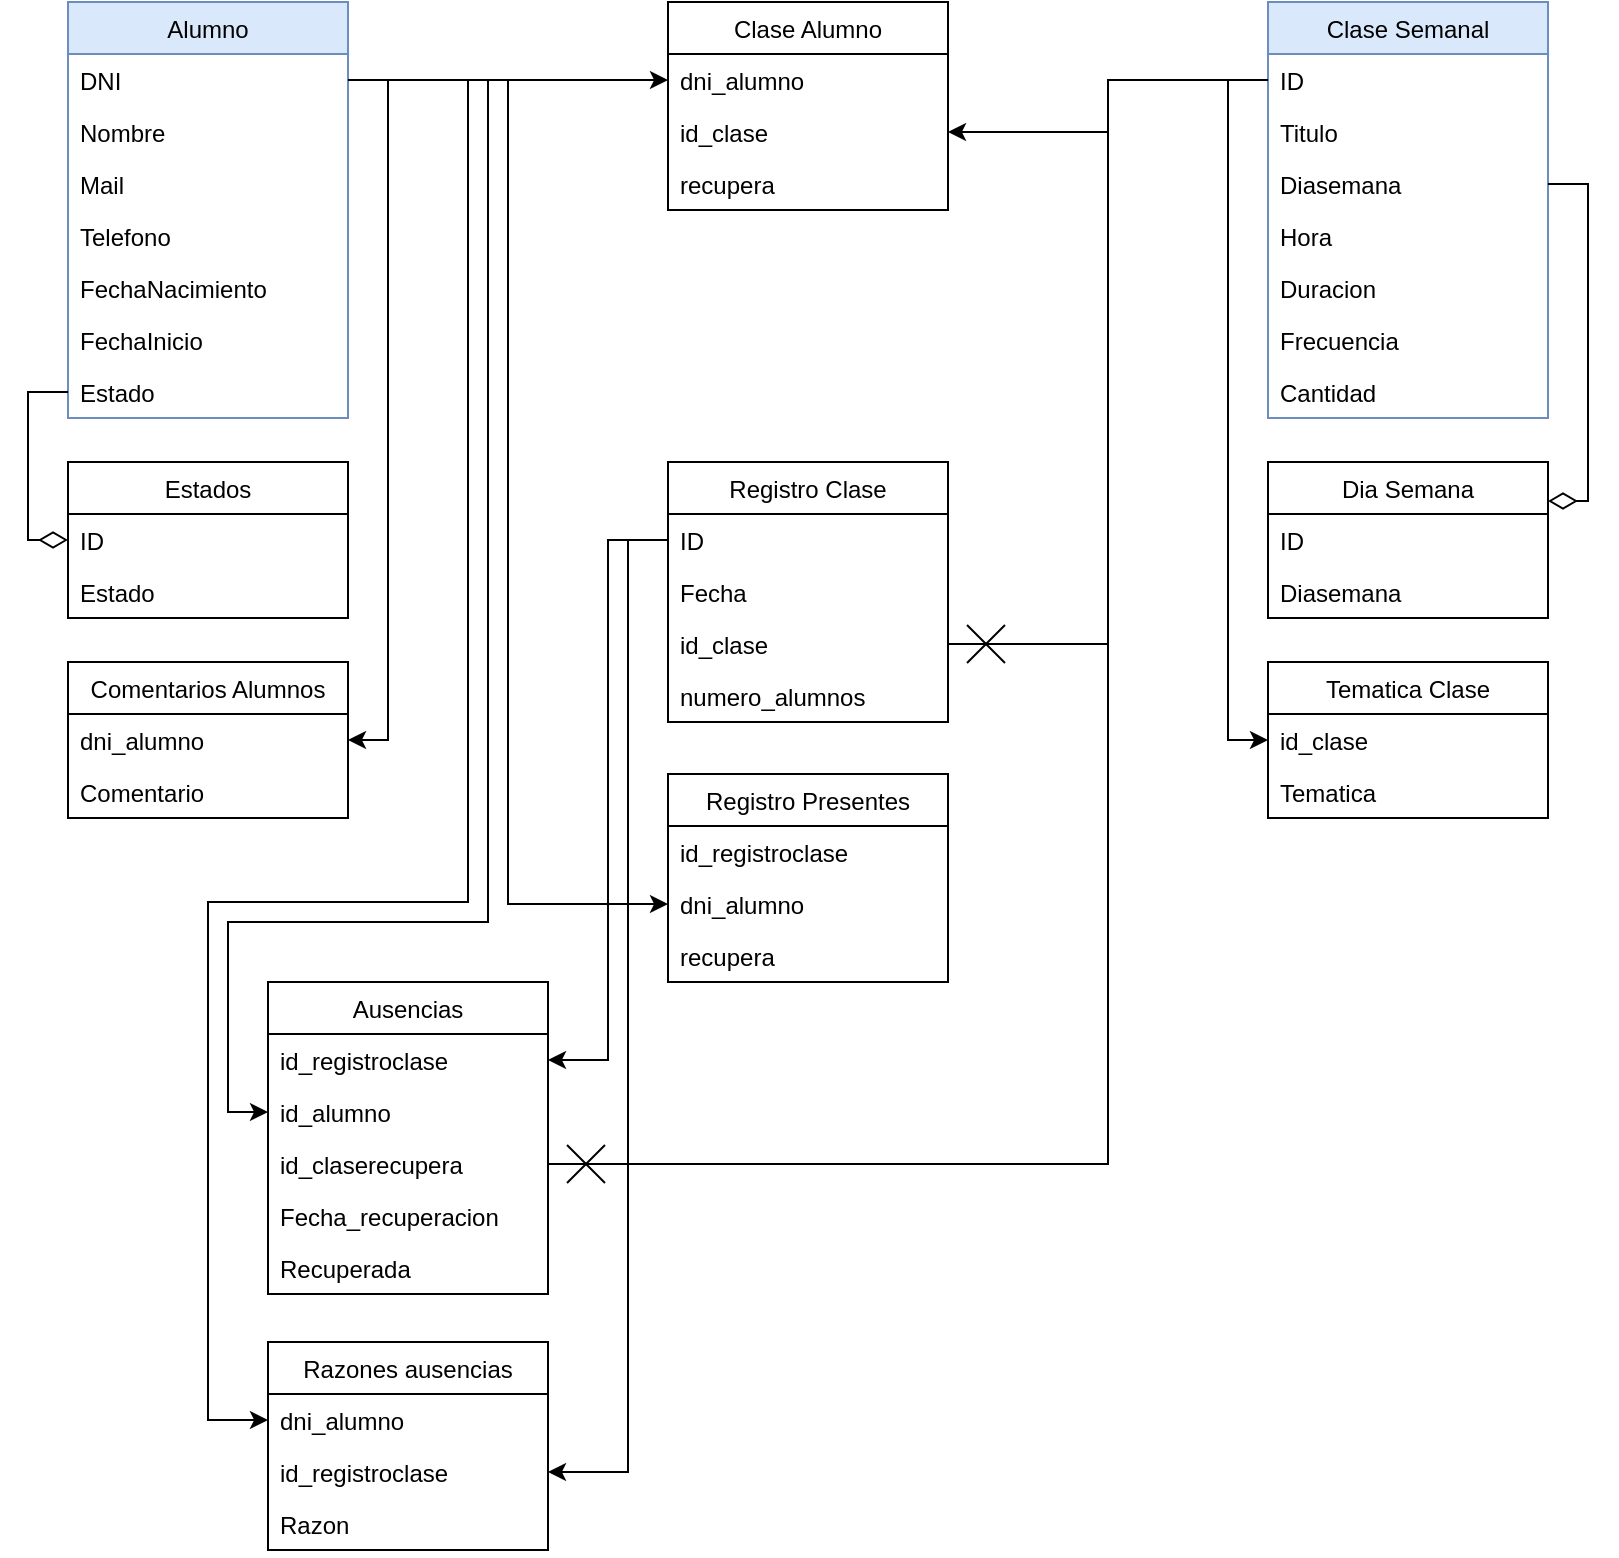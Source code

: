 <mxfile version="14.6.13" type="device"><diagram id="C5RBs43oDa-KdzZeNtuy" name="Page-1"><mxGraphModel dx="1329" dy="1029" grid="1" gridSize="10" guides="1" tooltips="1" connect="1" arrows="1" fold="1" page="0" pageScale="1" pageWidth="827" pageHeight="1169" math="0" shadow="0"><root><mxCell id="WIyWlLk6GJQsqaUBKTNV-0"/><mxCell id="WIyWlLk6GJQsqaUBKTNV-1" parent="WIyWlLk6GJQsqaUBKTNV-0"/><mxCell id="VcpBtXMD9iRQCF17yyI8-1" value="Alumno" style="swimlane;fontStyle=0;childLayout=stackLayout;horizontal=1;startSize=26;horizontalStack=0;resizeParent=1;resizeParentMax=0;resizeLast=0;collapsible=1;marginBottom=0;fillColor=#dae8fc;strokeColor=#6c8ebf;" parent="WIyWlLk6GJQsqaUBKTNV-1" vertex="1"><mxGeometry x="20" y="-10" width="140" height="208" as="geometry"/></mxCell><mxCell id="VcpBtXMD9iRQCF17yyI8-2" value="DNI" style="text;strokeColor=none;fillColor=none;align=left;verticalAlign=top;spacingLeft=4;spacingRight=4;overflow=hidden;rotatable=0;points=[[0,0.5],[1,0.5]];portConstraint=eastwest;" parent="VcpBtXMD9iRQCF17yyI8-1" vertex="1"><mxGeometry y="26" width="140" height="26" as="geometry"/></mxCell><mxCell id="VcpBtXMD9iRQCF17yyI8-3" value="Nombre" style="text;strokeColor=none;fillColor=none;align=left;verticalAlign=top;spacingLeft=4;spacingRight=4;overflow=hidden;rotatable=0;points=[[0,0.5],[1,0.5]];portConstraint=eastwest;" parent="VcpBtXMD9iRQCF17yyI8-1" vertex="1"><mxGeometry y="52" width="140" height="26" as="geometry"/></mxCell><mxCell id="VcpBtXMD9iRQCF17yyI8-9" value="Mail" style="text;strokeColor=none;fillColor=none;align=left;verticalAlign=top;spacingLeft=4;spacingRight=4;overflow=hidden;rotatable=0;points=[[0,0.5],[1,0.5]];portConstraint=eastwest;" parent="VcpBtXMD9iRQCF17yyI8-1" vertex="1"><mxGeometry y="78" width="140" height="26" as="geometry"/></mxCell><mxCell id="VcpBtXMD9iRQCF17yyI8-8" value="Telefono" style="text;strokeColor=none;fillColor=none;align=left;verticalAlign=top;spacingLeft=4;spacingRight=4;overflow=hidden;rotatable=0;points=[[0,0.5],[1,0.5]];portConstraint=eastwest;" parent="VcpBtXMD9iRQCF17yyI8-1" vertex="1"><mxGeometry y="104" width="140" height="26" as="geometry"/></mxCell><mxCell id="VcpBtXMD9iRQCF17yyI8-10" value="FechaNacimiento" style="text;strokeColor=none;fillColor=none;align=left;verticalAlign=top;spacingLeft=4;spacingRight=4;overflow=hidden;rotatable=0;points=[[0,0.5],[1,0.5]];portConstraint=eastwest;" parent="VcpBtXMD9iRQCF17yyI8-1" vertex="1"><mxGeometry y="130" width="140" height="26" as="geometry"/></mxCell><mxCell id="VcpBtXMD9iRQCF17yyI8-11" value="FechaInicio" style="text;strokeColor=none;fillColor=none;align=left;verticalAlign=top;spacingLeft=4;spacingRight=4;overflow=hidden;rotatable=0;points=[[0,0.5],[1,0.5]];portConstraint=eastwest;" parent="VcpBtXMD9iRQCF17yyI8-1" vertex="1"><mxGeometry y="156" width="140" height="26" as="geometry"/></mxCell><mxCell id="VcpBtXMD9iRQCF17yyI8-4" value="Estado" style="text;strokeColor=none;fillColor=none;align=left;verticalAlign=top;spacingLeft=4;spacingRight=4;overflow=hidden;rotatable=0;points=[[0,0.5],[1,0.5]];portConstraint=eastwest;" parent="VcpBtXMD9iRQCF17yyI8-1" vertex="1"><mxGeometry y="182" width="140" height="26" as="geometry"/></mxCell><mxCell id="VcpBtXMD9iRQCF17yyI8-12" value="Clase Semanal" style="swimlane;fontStyle=0;childLayout=stackLayout;horizontal=1;startSize=26;horizontalStack=0;resizeParent=1;resizeParentMax=0;resizeLast=0;collapsible=1;marginBottom=0;fillColor=#dae8fc;strokeColor=#6c8ebf;" parent="WIyWlLk6GJQsqaUBKTNV-1" vertex="1"><mxGeometry x="620" y="-10" width="140" height="208" as="geometry"/></mxCell><mxCell id="VcpBtXMD9iRQCF17yyI8-13" value="ID" style="text;strokeColor=none;fillColor=none;align=left;verticalAlign=top;spacingLeft=4;spacingRight=4;overflow=hidden;rotatable=0;points=[[0,0.5],[1,0.5]];portConstraint=eastwest;" parent="VcpBtXMD9iRQCF17yyI8-12" vertex="1"><mxGeometry y="26" width="140" height="26" as="geometry"/></mxCell><mxCell id="VcpBtXMD9iRQCF17yyI8-14" value="Titulo" style="text;strokeColor=none;fillColor=none;align=left;verticalAlign=top;spacingLeft=4;spacingRight=4;overflow=hidden;rotatable=0;points=[[0,0.5],[1,0.5]];portConstraint=eastwest;" parent="VcpBtXMD9iRQCF17yyI8-12" vertex="1"><mxGeometry y="52" width="140" height="26" as="geometry"/></mxCell><mxCell id="VcpBtXMD9iRQCF17yyI8-15" value="Diasemana" style="text;strokeColor=none;fillColor=none;align=left;verticalAlign=top;spacingLeft=4;spacingRight=4;overflow=hidden;rotatable=0;points=[[0,0.5],[1,0.5]];portConstraint=eastwest;" parent="VcpBtXMD9iRQCF17yyI8-12" vertex="1"><mxGeometry y="78" width="140" height="26" as="geometry"/></mxCell><mxCell id="VcpBtXMD9iRQCF17yyI8-16" value="Hora" style="text;strokeColor=none;fillColor=none;align=left;verticalAlign=top;spacingLeft=4;spacingRight=4;overflow=hidden;rotatable=0;points=[[0,0.5],[1,0.5]];portConstraint=eastwest;" parent="VcpBtXMD9iRQCF17yyI8-12" vertex="1"><mxGeometry y="104" width="140" height="26" as="geometry"/></mxCell><mxCell id="VcpBtXMD9iRQCF17yyI8-17" value="Duracion" style="text;strokeColor=none;fillColor=none;align=left;verticalAlign=top;spacingLeft=4;spacingRight=4;overflow=hidden;rotatable=0;points=[[0,0.5],[1,0.5]];portConstraint=eastwest;" parent="VcpBtXMD9iRQCF17yyI8-12" vertex="1"><mxGeometry y="130" width="140" height="26" as="geometry"/></mxCell><mxCell id="VcpBtXMD9iRQCF17yyI8-18" value="Frecuencia" style="text;strokeColor=none;fillColor=none;align=left;verticalAlign=top;spacingLeft=4;spacingRight=4;overflow=hidden;rotatable=0;points=[[0,0.5],[1,0.5]];portConstraint=eastwest;" parent="VcpBtXMD9iRQCF17yyI8-12" vertex="1"><mxGeometry y="156" width="140" height="26" as="geometry"/></mxCell><mxCell id="VcpBtXMD9iRQCF17yyI8-19" value="Cantidad" style="text;strokeColor=none;fillColor=none;align=left;verticalAlign=top;spacingLeft=4;spacingRight=4;overflow=hidden;rotatable=0;points=[[0,0.5],[1,0.5]];portConstraint=eastwest;" parent="VcpBtXMD9iRQCF17yyI8-12" vertex="1"><mxGeometry y="182" width="140" height="26" as="geometry"/></mxCell><mxCell id="VcpBtXMD9iRQCF17yyI8-20" value="Clase Alumno" style="swimlane;fontStyle=0;childLayout=stackLayout;horizontal=1;startSize=26;horizontalStack=0;resizeParent=1;resizeParentMax=0;resizeLast=0;collapsible=1;marginBottom=0;" parent="WIyWlLk6GJQsqaUBKTNV-1" vertex="1"><mxGeometry x="320" y="-10" width="140" height="104" as="geometry"/></mxCell><mxCell id="VcpBtXMD9iRQCF17yyI8-21" value="dni_alumno" style="text;strokeColor=none;fillColor=none;align=left;verticalAlign=top;spacingLeft=4;spacingRight=4;overflow=hidden;rotatable=0;points=[[0,0.5],[1,0.5]];portConstraint=eastwest;" parent="VcpBtXMD9iRQCF17yyI8-20" vertex="1"><mxGeometry y="26" width="140" height="26" as="geometry"/></mxCell><mxCell id="VcpBtXMD9iRQCF17yyI8-22" value="id_clase" style="text;strokeColor=none;fillColor=none;align=left;verticalAlign=top;spacingLeft=4;spacingRight=4;overflow=hidden;rotatable=0;points=[[0,0.5],[1,0.5]];portConstraint=eastwest;" parent="VcpBtXMD9iRQCF17yyI8-20" vertex="1"><mxGeometry y="52" width="140" height="26" as="geometry"/></mxCell><mxCell id="VcpBtXMD9iRQCF17yyI8-23" value="recupera" style="text;strokeColor=none;fillColor=none;align=left;verticalAlign=top;spacingLeft=4;spacingRight=4;overflow=hidden;rotatable=0;points=[[0,0.5],[1,0.5]];portConstraint=eastwest;" parent="VcpBtXMD9iRQCF17yyI8-20" vertex="1"><mxGeometry y="78" width="140" height="26" as="geometry"/></mxCell><mxCell id="VcpBtXMD9iRQCF17yyI8-28" style="edgeStyle=orthogonalEdgeStyle;rounded=0;orthogonalLoop=1;jettySize=auto;html=1;exitX=1;exitY=0.5;exitDx=0;exitDy=0;entryX=0;entryY=0.5;entryDx=0;entryDy=0;" parent="WIyWlLk6GJQsqaUBKTNV-1" source="VcpBtXMD9iRQCF17yyI8-2" target="VcpBtXMD9iRQCF17yyI8-21" edge="1"><mxGeometry relative="1" as="geometry"/></mxCell><mxCell id="VcpBtXMD9iRQCF17yyI8-29" style="edgeStyle=orthogonalEdgeStyle;rounded=0;orthogonalLoop=1;jettySize=auto;html=1;exitX=0;exitY=0.5;exitDx=0;exitDy=0;entryX=1;entryY=0.5;entryDx=0;entryDy=0;" parent="WIyWlLk6GJQsqaUBKTNV-1" source="VcpBtXMD9iRQCF17yyI8-13" target="VcpBtXMD9iRQCF17yyI8-22" edge="1"><mxGeometry relative="1" as="geometry"><Array as="points"><mxPoint x="540" y="29"/><mxPoint x="540" y="55"/></Array></mxGeometry></mxCell><mxCell id="VcpBtXMD9iRQCF17yyI8-30" value="Estados" style="swimlane;fontStyle=0;childLayout=stackLayout;horizontal=1;startSize=26;horizontalStack=0;resizeParent=1;resizeParentMax=0;resizeLast=0;collapsible=1;marginBottom=0;" parent="WIyWlLk6GJQsqaUBKTNV-1" vertex="1"><mxGeometry x="20" y="220" width="140" height="78" as="geometry"/></mxCell><mxCell id="VcpBtXMD9iRQCF17yyI8-31" value="ID" style="text;strokeColor=none;fillColor=none;align=left;verticalAlign=top;spacingLeft=4;spacingRight=4;overflow=hidden;rotatable=0;points=[[0,0.5],[1,0.5]];portConstraint=eastwest;" parent="VcpBtXMD9iRQCF17yyI8-30" vertex="1"><mxGeometry y="26" width="140" height="26" as="geometry"/></mxCell><mxCell id="VcpBtXMD9iRQCF17yyI8-32" value="Estado" style="text;strokeColor=none;fillColor=none;align=left;verticalAlign=top;spacingLeft=4;spacingRight=4;overflow=hidden;rotatable=0;points=[[0,0.5],[1,0.5]];portConstraint=eastwest;" parent="VcpBtXMD9iRQCF17yyI8-30" vertex="1"><mxGeometry y="52" width="140" height="26" as="geometry"/></mxCell><mxCell id="VcpBtXMD9iRQCF17yyI8-34" value="Comentarios Alumnos" style="swimlane;fontStyle=0;childLayout=stackLayout;horizontal=1;startSize=26;horizontalStack=0;resizeParent=1;resizeParentMax=0;resizeLast=0;collapsible=1;marginBottom=0;" parent="WIyWlLk6GJQsqaUBKTNV-1" vertex="1"><mxGeometry x="20" y="320" width="140" height="78" as="geometry"/></mxCell><mxCell id="VcpBtXMD9iRQCF17yyI8-35" value="dni_alumno" style="text;strokeColor=none;fillColor=none;align=left;verticalAlign=top;spacingLeft=4;spacingRight=4;overflow=hidden;rotatable=0;points=[[0,0.5],[1,0.5]];portConstraint=eastwest;" parent="VcpBtXMD9iRQCF17yyI8-34" vertex="1"><mxGeometry y="26" width="140" height="26" as="geometry"/></mxCell><mxCell id="VcpBtXMD9iRQCF17yyI8-36" value="Comentario" style="text;strokeColor=none;fillColor=none;align=left;verticalAlign=top;spacingLeft=4;spacingRight=4;overflow=hidden;rotatable=0;points=[[0,0.5],[1,0.5]];portConstraint=eastwest;" parent="VcpBtXMD9iRQCF17yyI8-34" vertex="1"><mxGeometry y="52" width="140" height="26" as="geometry"/></mxCell><mxCell id="VcpBtXMD9iRQCF17yyI8-41" value="Tematica Clase" style="swimlane;fontStyle=0;childLayout=stackLayout;horizontal=1;startSize=26;horizontalStack=0;resizeParent=1;resizeParentMax=0;resizeLast=0;collapsible=1;marginBottom=0;" parent="WIyWlLk6GJQsqaUBKTNV-1" vertex="1"><mxGeometry x="620" y="320" width="140" height="78" as="geometry"/></mxCell><mxCell id="VcpBtXMD9iRQCF17yyI8-42" value="id_clase" style="text;strokeColor=none;fillColor=none;align=left;verticalAlign=top;spacingLeft=4;spacingRight=4;overflow=hidden;rotatable=0;points=[[0,0.5],[1,0.5]];portConstraint=eastwest;" parent="VcpBtXMD9iRQCF17yyI8-41" vertex="1"><mxGeometry y="26" width="140" height="26" as="geometry"/></mxCell><mxCell id="VcpBtXMD9iRQCF17yyI8-43" value="Tematica" style="text;strokeColor=none;fillColor=none;align=left;verticalAlign=top;spacingLeft=4;spacingRight=4;overflow=hidden;rotatable=0;points=[[0,0.5],[1,0.5]];portConstraint=eastwest;" parent="VcpBtXMD9iRQCF17yyI8-41" vertex="1"><mxGeometry y="52" width="140" height="26" as="geometry"/></mxCell><mxCell id="VcpBtXMD9iRQCF17yyI8-44" value="Dia Semana" style="swimlane;fontStyle=0;childLayout=stackLayout;horizontal=1;startSize=26;horizontalStack=0;resizeParent=1;resizeParentMax=0;resizeLast=0;collapsible=1;marginBottom=0;" parent="WIyWlLk6GJQsqaUBKTNV-1" vertex="1"><mxGeometry x="620" y="220" width="140" height="78" as="geometry"/></mxCell><mxCell id="VcpBtXMD9iRQCF17yyI8-45" value="ID" style="text;strokeColor=none;fillColor=none;align=left;verticalAlign=top;spacingLeft=4;spacingRight=4;overflow=hidden;rotatable=0;points=[[0,0.5],[1,0.5]];portConstraint=eastwest;" parent="VcpBtXMD9iRQCF17yyI8-44" vertex="1"><mxGeometry y="26" width="140" height="26" as="geometry"/></mxCell><mxCell id="VcpBtXMD9iRQCF17yyI8-46" value="Diasemana" style="text;strokeColor=none;fillColor=none;align=left;verticalAlign=top;spacingLeft=4;spacingRight=4;overflow=hidden;rotatable=0;points=[[0,0.5],[1,0.5]];portConstraint=eastwest;" parent="VcpBtXMD9iRQCF17yyI8-44" vertex="1"><mxGeometry y="52" width="140" height="26" as="geometry"/></mxCell><mxCell id="VcpBtXMD9iRQCF17yyI8-49" style="edgeStyle=orthogonalEdgeStyle;rounded=0;orthogonalLoop=1;jettySize=auto;html=1;entryX=1;entryY=0.25;entryDx=0;entryDy=0;endSize=12;endArrow=diamondThin;endFill=0;" parent="WIyWlLk6GJQsqaUBKTNV-1" source="VcpBtXMD9iRQCF17yyI8-15" target="VcpBtXMD9iRQCF17yyI8-44" edge="1"><mxGeometry relative="1" as="geometry"><Array as="points"><mxPoint x="780" y="81"/><mxPoint x="780" y="240"/></Array></mxGeometry></mxCell><mxCell id="VcpBtXMD9iRQCF17yyI8-50" style="edgeStyle=orthogonalEdgeStyle;rounded=0;orthogonalLoop=1;jettySize=auto;html=1;entryX=0;entryY=0.5;entryDx=0;entryDy=0;" parent="WIyWlLk6GJQsqaUBKTNV-1" source="VcpBtXMD9iRQCF17yyI8-13" target="VcpBtXMD9iRQCF17yyI8-42" edge="1"><mxGeometry relative="1" as="geometry"/></mxCell><mxCell id="VcpBtXMD9iRQCF17yyI8-51" style="edgeStyle=orthogonalEdgeStyle;rounded=0;orthogonalLoop=1;jettySize=auto;html=1;exitX=1;exitY=0.5;exitDx=0;exitDy=0;entryX=1;entryY=0.5;entryDx=0;entryDy=0;" parent="WIyWlLk6GJQsqaUBKTNV-1" source="VcpBtXMD9iRQCF17yyI8-2" target="VcpBtXMD9iRQCF17yyI8-35" edge="1"><mxGeometry relative="1" as="geometry"/></mxCell><mxCell id="VcpBtXMD9iRQCF17yyI8-52" style="edgeStyle=orthogonalEdgeStyle;rounded=0;orthogonalLoop=1;jettySize=auto;html=1;exitX=0;exitY=0.5;exitDx=0;exitDy=0;entryX=0;entryY=0.5;entryDx=0;entryDy=0;endArrow=diamondThin;endFill=0;strokeWidth=1;endSize=12;" parent="WIyWlLk6GJQsqaUBKTNV-1" source="VcpBtXMD9iRQCF17yyI8-4" target="VcpBtXMD9iRQCF17yyI8-31" edge="1"><mxGeometry relative="1" as="geometry"/></mxCell><mxCell id="VcpBtXMD9iRQCF17yyI8-53" value="Registro Clase" style="swimlane;fontStyle=0;childLayout=stackLayout;horizontal=1;startSize=26;horizontalStack=0;resizeParent=1;resizeParentMax=0;resizeLast=0;collapsible=1;marginBottom=0;" parent="WIyWlLk6GJQsqaUBKTNV-1" vertex="1"><mxGeometry x="320" y="220" width="140" height="130" as="geometry"/></mxCell><mxCell id="VcpBtXMD9iRQCF17yyI8-54" value="ID" style="text;strokeColor=none;fillColor=none;align=left;verticalAlign=top;spacingLeft=4;spacingRight=4;overflow=hidden;rotatable=0;points=[[0,0.5],[1,0.5]];portConstraint=eastwest;" parent="VcpBtXMD9iRQCF17yyI8-53" vertex="1"><mxGeometry y="26" width="140" height="26" as="geometry"/></mxCell><mxCell id="VcpBtXMD9iRQCF17yyI8-69" value="Fecha" style="text;strokeColor=none;fillColor=none;align=left;verticalAlign=top;spacingLeft=4;spacingRight=4;overflow=hidden;rotatable=0;points=[[0,0.5],[1,0.5]];portConstraint=eastwest;" parent="VcpBtXMD9iRQCF17yyI8-53" vertex="1"><mxGeometry y="52" width="140" height="26" as="geometry"/></mxCell><mxCell id="VcpBtXMD9iRQCF17yyI8-55" value="id_clase" style="text;strokeColor=none;fillColor=none;align=left;verticalAlign=top;spacingLeft=4;spacingRight=4;overflow=hidden;rotatable=0;points=[[0,0.5],[1,0.5]];portConstraint=eastwest;" parent="VcpBtXMD9iRQCF17yyI8-53" vertex="1"><mxGeometry y="78" width="140" height="26" as="geometry"/></mxCell><mxCell id="VcpBtXMD9iRQCF17yyI8-56" value="numero_alumnos" style="text;strokeColor=none;fillColor=none;align=left;verticalAlign=top;spacingLeft=4;spacingRight=4;overflow=hidden;rotatable=0;points=[[0,0.5],[1,0.5]];portConstraint=eastwest;" parent="VcpBtXMD9iRQCF17yyI8-53" vertex="1"><mxGeometry y="104" width="140" height="26" as="geometry"/></mxCell><mxCell id="VcpBtXMD9iRQCF17yyI8-57" value="Razones ausencias" style="swimlane;fontStyle=0;childLayout=stackLayout;horizontal=1;startSize=26;horizontalStack=0;resizeParent=1;resizeParentMax=0;resizeLast=0;collapsible=1;marginBottom=0;" parent="WIyWlLk6GJQsqaUBKTNV-1" vertex="1"><mxGeometry x="120" y="660" width="140" height="104" as="geometry"/></mxCell><mxCell id="VcpBtXMD9iRQCF17yyI8-58" value="dni_alumno" style="text;strokeColor=none;fillColor=none;align=left;verticalAlign=top;spacingLeft=4;spacingRight=4;overflow=hidden;rotatable=0;points=[[0,0.5],[1,0.5]];portConstraint=eastwest;" parent="VcpBtXMD9iRQCF17yyI8-57" vertex="1"><mxGeometry y="26" width="140" height="26" as="geometry"/></mxCell><mxCell id="VcpBtXMD9iRQCF17yyI8-63" value="id_registroclase" style="text;strokeColor=none;fillColor=none;align=left;verticalAlign=top;spacingLeft=4;spacingRight=4;overflow=hidden;rotatable=0;points=[[0,0.5],[1,0.5]];portConstraint=eastwest;" parent="VcpBtXMD9iRQCF17yyI8-57" vertex="1"><mxGeometry y="52" width="140" height="26" as="geometry"/></mxCell><mxCell id="VcpBtXMD9iRQCF17yyI8-59" value="Razon" style="text;strokeColor=none;fillColor=none;align=left;verticalAlign=top;spacingLeft=4;spacingRight=4;overflow=hidden;rotatable=0;points=[[0,0.5],[1,0.5]];portConstraint=eastwest;" parent="VcpBtXMD9iRQCF17yyI8-57" vertex="1"><mxGeometry y="78" width="140" height="26" as="geometry"/></mxCell><mxCell id="VcpBtXMD9iRQCF17yyI8-61" value="Ausencias" style="swimlane;fontStyle=0;childLayout=stackLayout;horizontal=1;startSize=26;horizontalStack=0;resizeParent=1;resizeParentMax=0;resizeLast=0;collapsible=1;marginBottom=0;" parent="WIyWlLk6GJQsqaUBKTNV-1" vertex="1"><mxGeometry x="120" y="480" width="140" height="156" as="geometry"/></mxCell><mxCell id="VcpBtXMD9iRQCF17yyI8-72" value="id_registroclase" style="text;strokeColor=none;fillColor=none;align=left;verticalAlign=top;spacingLeft=4;spacingRight=4;overflow=hidden;rotatable=0;points=[[0,0.5],[1,0.5]];portConstraint=eastwest;" parent="VcpBtXMD9iRQCF17yyI8-61" vertex="1"><mxGeometry y="26" width="140" height="26" as="geometry"/></mxCell><mxCell id="VcpBtXMD9iRQCF17yyI8-62" value="id_alumno" style="text;strokeColor=none;fillColor=none;align=left;verticalAlign=top;spacingLeft=4;spacingRight=4;overflow=hidden;rotatable=0;points=[[0,0.5],[1,0.5]];portConstraint=eastwest;" parent="VcpBtXMD9iRQCF17yyI8-61" vertex="1"><mxGeometry y="52" width="140" height="26" as="geometry"/></mxCell><mxCell id="VcpBtXMD9iRQCF17yyI8-73" value="id_claserecupera" style="text;strokeColor=none;fillColor=none;align=left;verticalAlign=top;spacingLeft=4;spacingRight=4;overflow=hidden;rotatable=0;points=[[0,0.5],[1,0.5]];portConstraint=eastwest;" parent="VcpBtXMD9iRQCF17yyI8-61" vertex="1"><mxGeometry y="78" width="140" height="26" as="geometry"/></mxCell><mxCell id="VcpBtXMD9iRQCF17yyI8-71" value="Fecha_recuperacion" style="text;strokeColor=none;fillColor=none;align=left;verticalAlign=top;spacingLeft=4;spacingRight=4;overflow=hidden;rotatable=0;points=[[0,0.5],[1,0.5]];portConstraint=eastwest;" parent="VcpBtXMD9iRQCF17yyI8-61" vertex="1"><mxGeometry y="104" width="140" height="26" as="geometry"/></mxCell><mxCell id="VcpBtXMD9iRQCF17yyI8-64" value="Recuperada" style="text;strokeColor=none;fillColor=none;align=left;verticalAlign=top;spacingLeft=4;spacingRight=4;overflow=hidden;rotatable=0;points=[[0,0.5],[1,0.5]];portConstraint=eastwest;" parent="VcpBtXMD9iRQCF17yyI8-61" vertex="1"><mxGeometry y="130" width="140" height="26" as="geometry"/></mxCell><mxCell id="VcpBtXMD9iRQCF17yyI8-65" value="Registro Presentes" style="swimlane;fontStyle=0;childLayout=stackLayout;horizontal=1;startSize=26;horizontalStack=0;resizeParent=1;resizeParentMax=0;resizeLast=0;collapsible=1;marginBottom=0;" parent="WIyWlLk6GJQsqaUBKTNV-1" vertex="1"><mxGeometry x="320" y="376" width="140" height="104" as="geometry"/></mxCell><mxCell id="VcpBtXMD9iRQCF17yyI8-67" value="id_registroclase" style="text;strokeColor=none;fillColor=none;align=left;verticalAlign=top;spacingLeft=4;spacingRight=4;overflow=hidden;rotatable=0;points=[[0,0.5],[1,0.5]];portConstraint=eastwest;" parent="VcpBtXMD9iRQCF17yyI8-65" vertex="1"><mxGeometry y="26" width="140" height="26" as="geometry"/></mxCell><mxCell id="VcpBtXMD9iRQCF17yyI8-66" value="dni_alumno" style="text;strokeColor=none;fillColor=none;align=left;verticalAlign=top;spacingLeft=4;spacingRight=4;overflow=hidden;rotatable=0;points=[[0,0.5],[1,0.5]];portConstraint=eastwest;" parent="VcpBtXMD9iRQCF17yyI8-65" vertex="1"><mxGeometry y="52" width="140" height="26" as="geometry"/></mxCell><mxCell id="VcpBtXMD9iRQCF17yyI8-68" value="recupera" style="text;strokeColor=none;fillColor=none;align=left;verticalAlign=top;spacingLeft=4;spacingRight=4;overflow=hidden;rotatable=0;points=[[0,0.5],[1,0.5]];portConstraint=eastwest;" parent="VcpBtXMD9iRQCF17yyI8-65" vertex="1"><mxGeometry y="78" width="140" height="26" as="geometry"/></mxCell><mxCell id="VcpBtXMD9iRQCF17yyI8-79" style="edgeStyle=orthogonalEdgeStyle;rounded=0;orthogonalLoop=1;jettySize=auto;html=1;exitX=1;exitY=0.5;exitDx=0;exitDy=0;entryX=0;entryY=0.5;entryDx=0;entryDy=0;" parent="WIyWlLk6GJQsqaUBKTNV-1" source="VcpBtXMD9iRQCF17yyI8-2" target="VcpBtXMD9iRQCF17yyI8-62" edge="1"><mxGeometry relative="1" as="geometry"><Array as="points"><mxPoint x="230" y="29"/><mxPoint x="230" y="450"/><mxPoint x="100" y="450"/><mxPoint x="100" y="545"/></Array></mxGeometry></mxCell><mxCell id="VcpBtXMD9iRQCF17yyI8-80" style="edgeStyle=orthogonalEdgeStyle;rounded=0;orthogonalLoop=1;jettySize=auto;html=1;exitX=1;exitY=0.5;exitDx=0;exitDy=0;entryX=0;entryY=0.5;entryDx=0;entryDy=0;endSize=6;" parent="WIyWlLk6GJQsqaUBKTNV-1" source="VcpBtXMD9iRQCF17yyI8-2" target="VcpBtXMD9iRQCF17yyI8-66" edge="1"><mxGeometry relative="1" as="geometry"><Array as="points"><mxPoint x="240" y="29"/><mxPoint x="240" y="441"/></Array></mxGeometry></mxCell><mxCell id="VcpBtXMD9iRQCF17yyI8-81" style="edgeStyle=orthogonalEdgeStyle;rounded=0;orthogonalLoop=1;jettySize=auto;html=1;entryX=1;entryY=0.5;entryDx=0;entryDy=0;endArrow=cross;endFill=0;endSize=17;" parent="WIyWlLk6GJQsqaUBKTNV-1" source="VcpBtXMD9iRQCF17yyI8-13" target="VcpBtXMD9iRQCF17yyI8-55" edge="1"><mxGeometry relative="1" as="geometry"><Array as="points"><mxPoint x="540" y="29"/><mxPoint x="540" y="311"/></Array></mxGeometry></mxCell><mxCell id="VcpBtXMD9iRQCF17yyI8-82" style="edgeStyle=orthogonalEdgeStyle;rounded=0;orthogonalLoop=1;jettySize=auto;html=1;entryX=0;entryY=0.5;entryDx=0;entryDy=0;endArrow=classic;endFill=1;endSize=6;" parent="WIyWlLk6GJQsqaUBKTNV-1" source="VcpBtXMD9iRQCF17yyI8-2" target="VcpBtXMD9iRQCF17yyI8-58" edge="1"><mxGeometry relative="1" as="geometry"><Array as="points"><mxPoint x="220" y="29"/><mxPoint x="220" y="440"/><mxPoint x="90" y="440"/><mxPoint x="90" y="699"/></Array></mxGeometry></mxCell><mxCell id="VcpBtXMD9iRQCF17yyI8-83" style="edgeStyle=orthogonalEdgeStyle;rounded=0;orthogonalLoop=1;jettySize=auto;html=1;exitX=0;exitY=0.5;exitDx=0;exitDy=0;entryX=1;entryY=0.5;entryDx=0;entryDy=0;endArrow=classic;endFill=1;endSize=6;" parent="WIyWlLk6GJQsqaUBKTNV-1" source="VcpBtXMD9iRQCF17yyI8-54" target="VcpBtXMD9iRQCF17yyI8-72" edge="1"><mxGeometry relative="1" as="geometry"/></mxCell><mxCell id="VcpBtXMD9iRQCF17yyI8-84" style="edgeStyle=orthogonalEdgeStyle;rounded=0;orthogonalLoop=1;jettySize=auto;html=1;entryX=1;entryY=0.5;entryDx=0;entryDy=0;endArrow=classic;endFill=1;endSize=6;" parent="WIyWlLk6GJQsqaUBKTNV-1" source="VcpBtXMD9iRQCF17yyI8-54" target="VcpBtXMD9iRQCF17yyI8-63" edge="1"><mxGeometry relative="1" as="geometry"><Array as="points"><mxPoint x="300" y="259"/><mxPoint x="300" y="725"/></Array></mxGeometry></mxCell><mxCell id="VcpBtXMD9iRQCF17yyI8-85" style="edgeStyle=orthogonalEdgeStyle;rounded=0;orthogonalLoop=1;jettySize=auto;html=1;entryX=1;entryY=0.5;entryDx=0;entryDy=0;endArrow=cross;endFill=0;endSize=17;" parent="WIyWlLk6GJQsqaUBKTNV-1" source="VcpBtXMD9iRQCF17yyI8-13" target="VcpBtXMD9iRQCF17yyI8-73" edge="1"><mxGeometry relative="1" as="geometry"><Array as="points"><mxPoint x="540" y="29"/><mxPoint x="540" y="571"/></Array></mxGeometry></mxCell></root></mxGraphModel></diagram></mxfile>